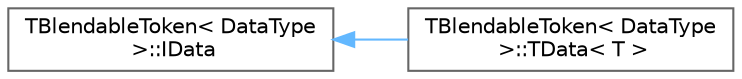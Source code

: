 digraph "Graphical Class Hierarchy"
{
 // INTERACTIVE_SVG=YES
 // LATEX_PDF_SIZE
  bgcolor="transparent";
  edge [fontname=Helvetica,fontsize=10,labelfontname=Helvetica,labelfontsize=10];
  node [fontname=Helvetica,fontsize=10,shape=box,height=0.2,width=0.4];
  rankdir="LR";
  Node0 [id="Node000000",label="TBlendableToken\< DataType\l \>::IData",height=0.2,width=0.4,color="grey40", fillcolor="white", style="filled",URL="$d2/ddf/structTBlendableToken_1_1IData.html",tooltip="Base class for all value types."];
  Node0 -> Node1 [id="edge6211_Node000000_Node000001",dir="back",color="steelblue1",style="solid",tooltip=" "];
  Node1 [id="Node000001",label="TBlendableToken\< DataType\l \>::TData\< T \>",height=0.2,width=0.4,color="grey40", fillcolor="white", style="filled",URL="$d6/db1/structTBlendableToken_1_1TData.html",tooltip="Templated value data for any other type."];
}
